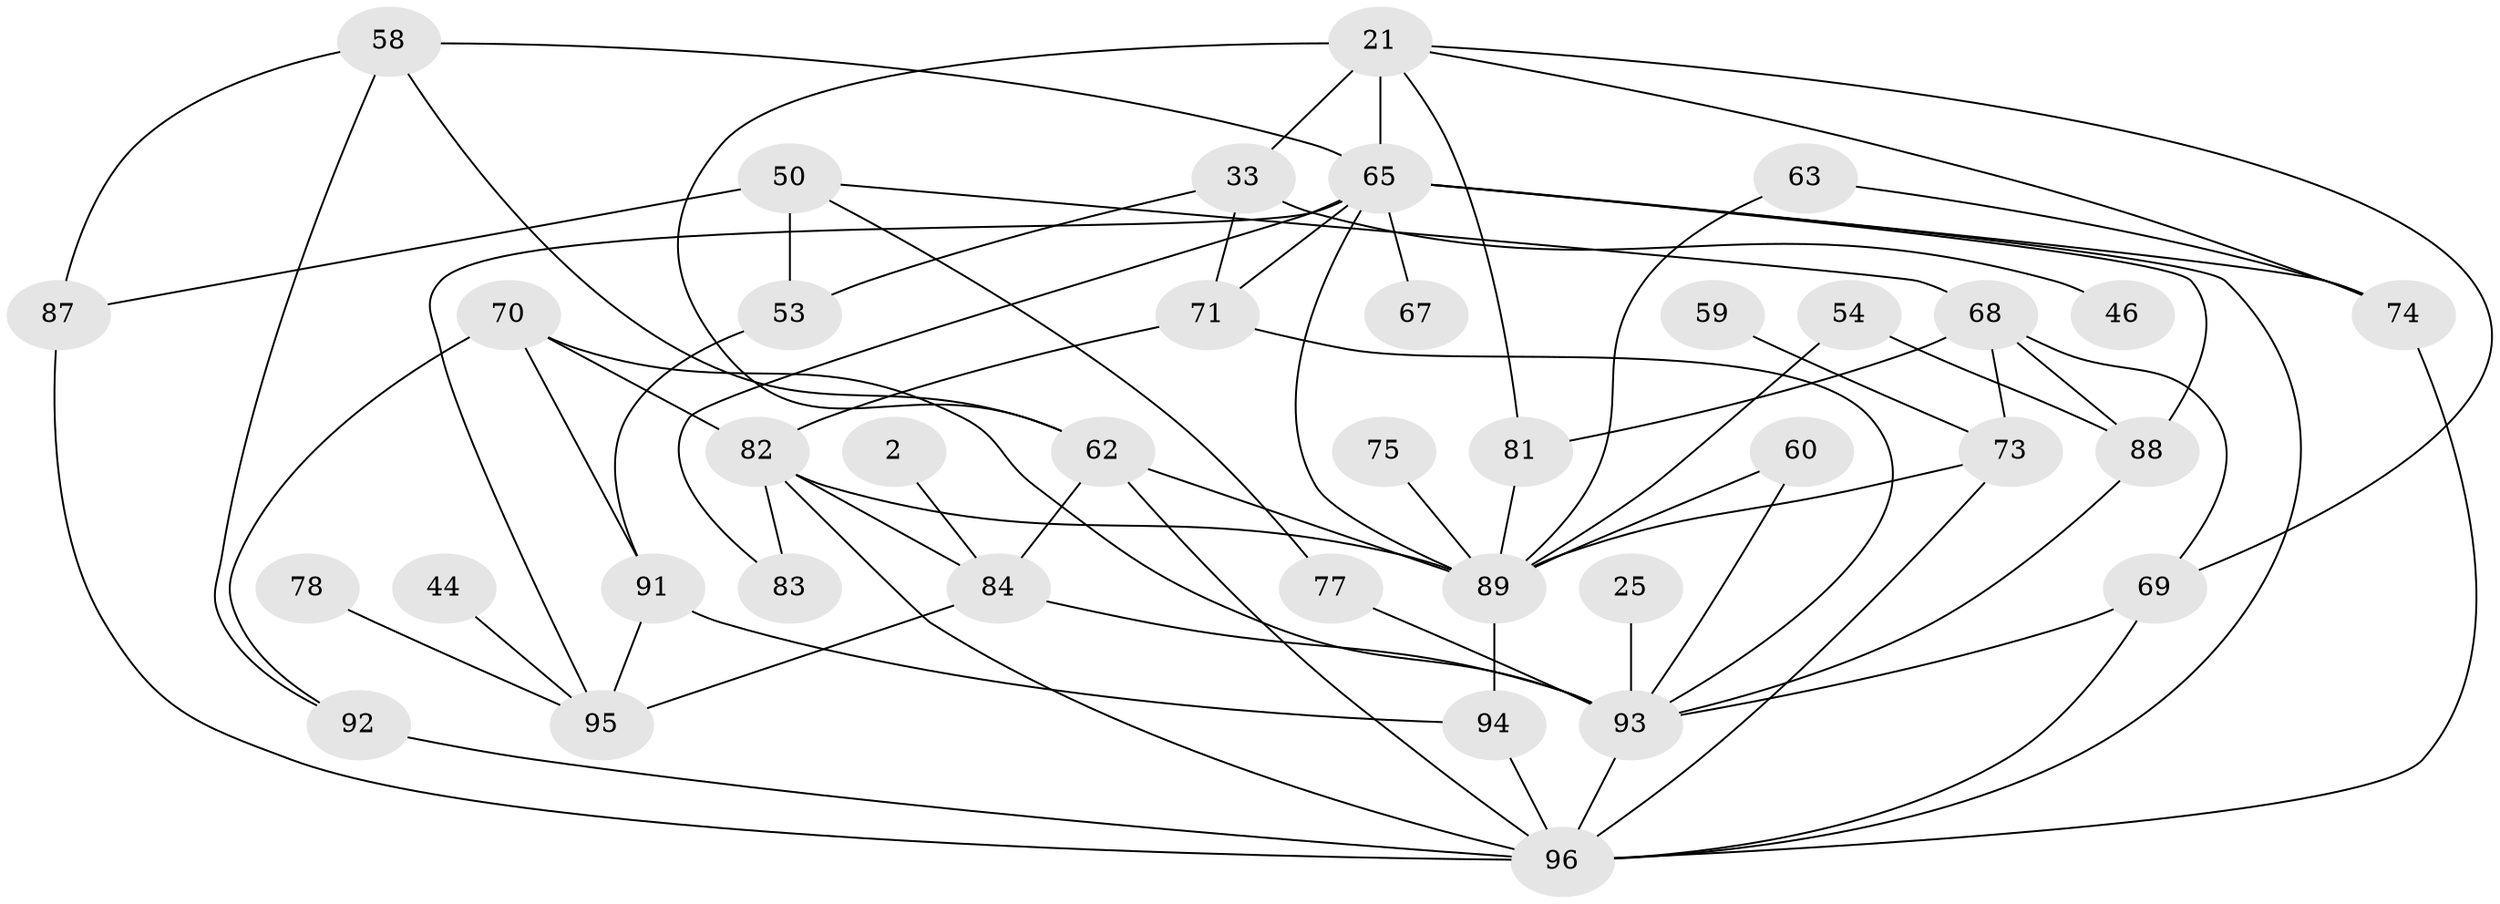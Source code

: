 // original degree distribution, {1: 0.16666666666666666, 3: 0.2916666666666667, 2: 0.2604166666666667, 5: 0.09375, 6: 0.03125, 4: 0.125, 7: 0.03125}
// Generated by graph-tools (version 1.1) at 2025/42/03/04/25 21:42:50]
// undirected, 38 vertices, 72 edges
graph export_dot {
graph [start="1"]
  node [color=gray90,style=filled];
  2;
  21 [super="+5"];
  25;
  33 [super="+28"];
  44 [super="+38"];
  46 [super="+14"];
  50;
  53;
  54 [super="+19"];
  58 [super="+34"];
  59;
  60;
  62 [super="+45"];
  63 [super="+13"];
  65 [super="+7+18+32+43+51"];
  67;
  68 [super="+39"];
  69 [super="+9"];
  70 [super="+42"];
  71;
  73 [super="+61"];
  74 [super="+15"];
  75;
  77;
  78;
  81 [super="+4+29"];
  82 [super="+55+72"];
  83;
  84 [super="+35"];
  87 [super="+76"];
  88 [super="+30"];
  89 [super="+52+56"];
  91 [super="+6+3+85"];
  92;
  93 [super="+66+57+90"];
  94 [super="+79+86"];
  95 [super="+48"];
  96 [super="+36+80"];
  2 -- 84;
  21 -- 62;
  21 -- 74;
  21 -- 33 [weight=2];
  21 -- 81;
  21 -- 69;
  21 -- 65;
  25 -- 93;
  33 -- 53;
  33 -- 71;
  33 -- 46;
  44 -- 95;
  50 -- 53;
  50 -- 68;
  50 -- 77;
  50 -- 87 [weight=2];
  53 -- 91;
  54 -- 88;
  54 -- 89;
  58 -- 87;
  58 -- 92;
  58 -- 62;
  58 -- 65;
  59 -- 73;
  60 -- 89;
  60 -- 93;
  62 -- 89 [weight=2];
  62 -- 96;
  62 -- 84;
  63 -- 89;
  63 -- 74;
  65 -- 71;
  65 -- 88;
  65 -- 95;
  65 -- 96;
  65 -- 67;
  65 -- 83;
  65 -- 89;
  65 -- 74;
  68 -- 73;
  68 -- 69;
  68 -- 81;
  68 -- 88;
  69 -- 96 [weight=2];
  69 -- 93;
  70 -- 92;
  70 -- 91 [weight=2];
  70 -- 93;
  70 -- 82;
  71 -- 82;
  71 -- 93;
  73 -- 89 [weight=2];
  73 -- 96;
  74 -- 96;
  75 -- 89;
  77 -- 93;
  78 -- 95;
  81 -- 89;
  82 -- 83;
  82 -- 84 [weight=3];
  82 -- 96;
  82 -- 89;
  84 -- 95;
  84 -- 93 [weight=2];
  87 -- 96;
  88 -- 93;
  89 -- 94;
  91 -- 95 [weight=2];
  91 -- 94;
  92 -- 96 [weight=2];
  93 -- 96;
  94 -- 96;
}
